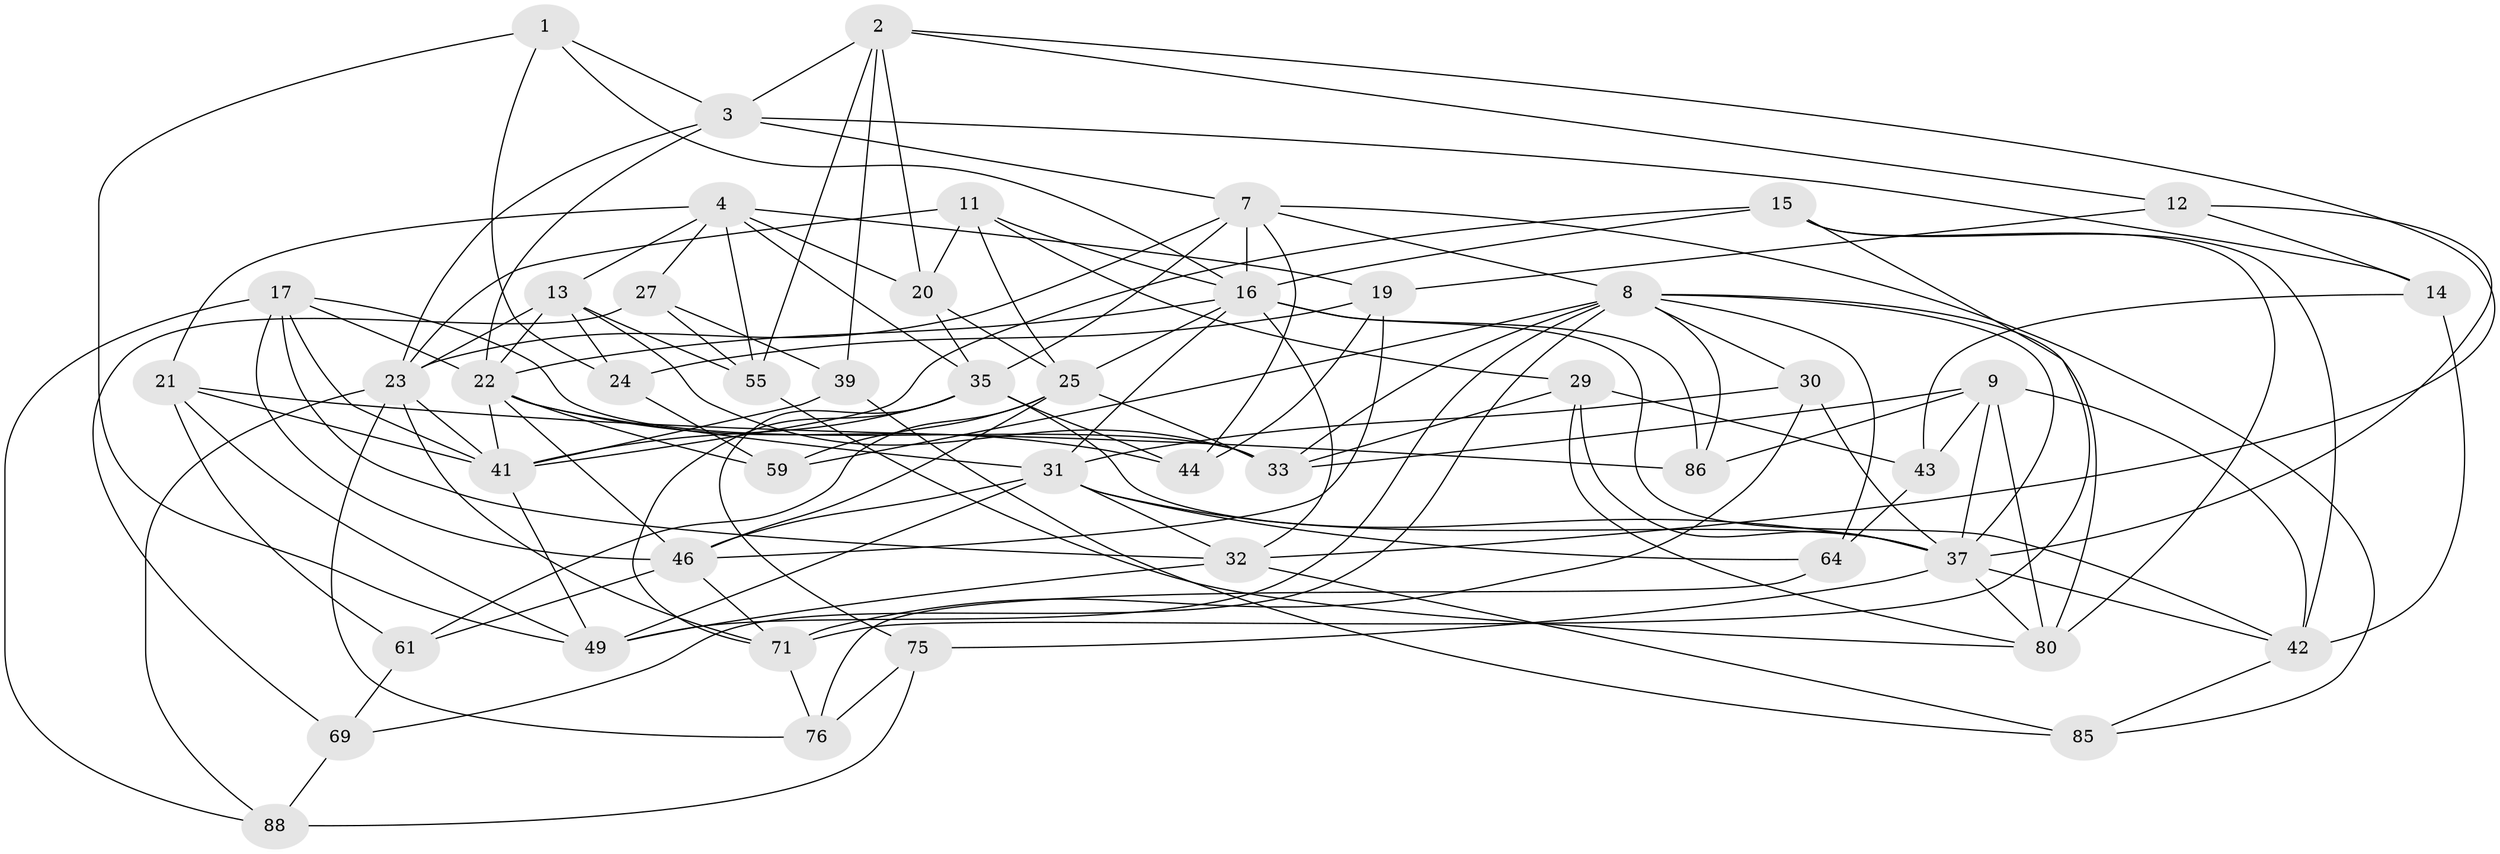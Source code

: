 // original degree distribution, {4: 1.0}
// Generated by graph-tools (version 1.1) at 2025/16/03/09/25 04:16:24]
// undirected, 48 vertices, 136 edges
graph export_dot {
graph [start="1"]
  node [color=gray90,style=filled];
  1;
  2 [super="+6"];
  3 [super="+84"];
  4 [super="+73+94+5"];
  7 [super="+77+10"];
  8 [super="+62+28"];
  9 [super="+36"];
  11 [super="+40"];
  12;
  13 [super="+70"];
  14;
  15 [super="+83"];
  16 [super="+53+67"];
  17 [super="+18"];
  19 [super="+89"];
  20 [super="+48"];
  21 [super="+26"];
  22 [super="+90+50"];
  23 [super="+45+68"];
  24;
  25 [super="+34+82"];
  27;
  29 [super="+58"];
  30;
  31 [super="+95+72"];
  32 [super="+79"];
  33 [super="+74"];
  35 [super="+91+38"];
  37 [super="+97+47"];
  39;
  41 [super="+56+51"];
  42 [super="+65"];
  43;
  44;
  46 [super="+57+54"];
  49 [super="+66"];
  55 [super="+60"];
  59;
  61;
  64;
  69;
  71 [super="+87"];
  75;
  76;
  80 [super="+81"];
  85;
  86;
  88;
  1 -- 49;
  1 -- 24;
  1 -- 3;
  1 -- 16;
  2 -- 39;
  2 -- 20;
  2 -- 3;
  2 -- 12;
  2 -- 55;
  2 -- 32;
  3 -- 14;
  3 -- 23;
  3 -- 7;
  3 -- 22;
  4 -- 19 [weight=2];
  4 -- 35;
  4 -- 13;
  4 -- 27;
  4 -- 20 [weight=2];
  4 -- 21;
  4 -- 55 [weight=2];
  7 -- 35;
  7 -- 44;
  7 -- 8;
  7 -- 85;
  7 -- 16 [weight=2];
  7 -- 23;
  8 -- 64;
  8 -- 69;
  8 -- 59;
  8 -- 30;
  8 -- 80;
  8 -- 37;
  8 -- 33;
  8 -- 86;
  8 -- 49;
  9 -- 80;
  9 -- 43;
  9 -- 33;
  9 -- 86;
  9 -- 37;
  9 -- 42;
  11 -- 25;
  11 -- 20;
  11 -- 29 [weight=2];
  11 -- 16;
  11 -- 23;
  12 -- 14;
  12 -- 19;
  12 -- 37;
  13 -- 22;
  13 -- 24;
  13 -- 23;
  13 -- 33;
  13 -- 55;
  14 -- 43;
  14 -- 42;
  15 -- 42;
  15 -- 71;
  15 -- 80;
  15 -- 41 [weight=2];
  15 -- 16;
  16 -- 86;
  16 -- 22 [weight=2];
  16 -- 42;
  16 -- 25;
  16 -- 31;
  16 -- 32;
  17 -- 22;
  17 -- 32;
  17 -- 41;
  17 -- 88;
  17 -- 46;
  17 -- 33;
  19 -- 46;
  19 -- 24;
  19 -- 44;
  20 -- 25;
  20 -- 35;
  21 -- 61;
  21 -- 41 [weight=2];
  21 -- 86;
  21 -- 49;
  22 -- 59;
  22 -- 44;
  22 -- 31;
  22 -- 41;
  22 -- 46;
  23 -- 71;
  23 -- 76;
  23 -- 41;
  23 -- 88;
  24 -- 59;
  25 -- 59;
  25 -- 61;
  25 -- 46 [weight=2];
  25 -- 33;
  27 -- 55;
  27 -- 39;
  27 -- 69;
  29 -- 43;
  29 -- 80;
  29 -- 33;
  29 -- 37;
  30 -- 71;
  30 -- 31;
  30 -- 37;
  31 -- 46;
  31 -- 64;
  31 -- 37;
  31 -- 32;
  31 -- 49;
  32 -- 85;
  32 -- 49;
  35 -- 75;
  35 -- 41;
  35 -- 44;
  35 -- 37;
  35 -- 71;
  37 -- 80;
  37 -- 42;
  37 -- 75;
  39 -- 85;
  39 -- 41;
  41 -- 49;
  42 -- 85;
  43 -- 64;
  46 -- 71;
  46 -- 61;
  55 -- 80;
  61 -- 69;
  64 -- 76;
  69 -- 88;
  71 -- 76;
  75 -- 88;
  75 -- 76;
}
